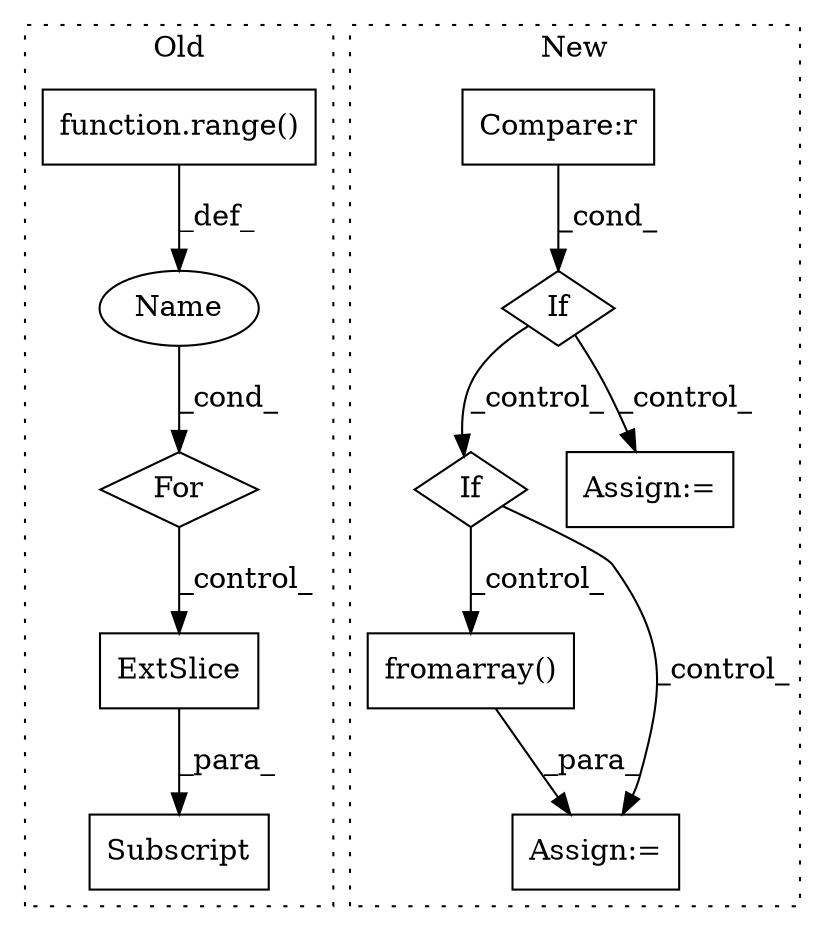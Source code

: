 digraph G {
subgraph cluster0 {
1 [label="ExtSlice" a="85" s="6980" l="2" shape="box"];
3 [label="function.range()" a="75" s="6923,6945" l="6,1" shape="box"];
5 [label="Subscript" a="63" s="6980,0" l="8,0" shape="box"];
6 [label="For" a="107" s="6914,6946" l="4,14" shape="diamond"];
7 [label="Name" a="87" s="6918" l="1" shape="ellipse"];
label = "Old";
style="dotted";
}
subgraph cluster1 {
2 [label="fromarray()" a="75" s="8889,8922" l="16,1" shape="box"];
4 [label="If" a="96" s="6847" l="3" shape="diamond"];
8 [label="Compare:r" a="40" s="6850" l="18" shape="box"];
9 [label="If" a="96" s="8591" l="0" shape="diamond"];
10 [label="Assign:=" a="68" s="8537" l="5" shape="box"];
11 [label="Assign:=" a="68" s="8886" l="3" shape="box"];
label = "New";
style="dotted";
}
1 -> 5 [label="_para_"];
2 -> 11 [label="_para_"];
3 -> 7 [label="_def_"];
4 -> 10 [label="_control_"];
4 -> 9 [label="_control_"];
6 -> 1 [label="_control_"];
7 -> 6 [label="_cond_"];
8 -> 4 [label="_cond_"];
9 -> 11 [label="_control_"];
9 -> 2 [label="_control_"];
}
